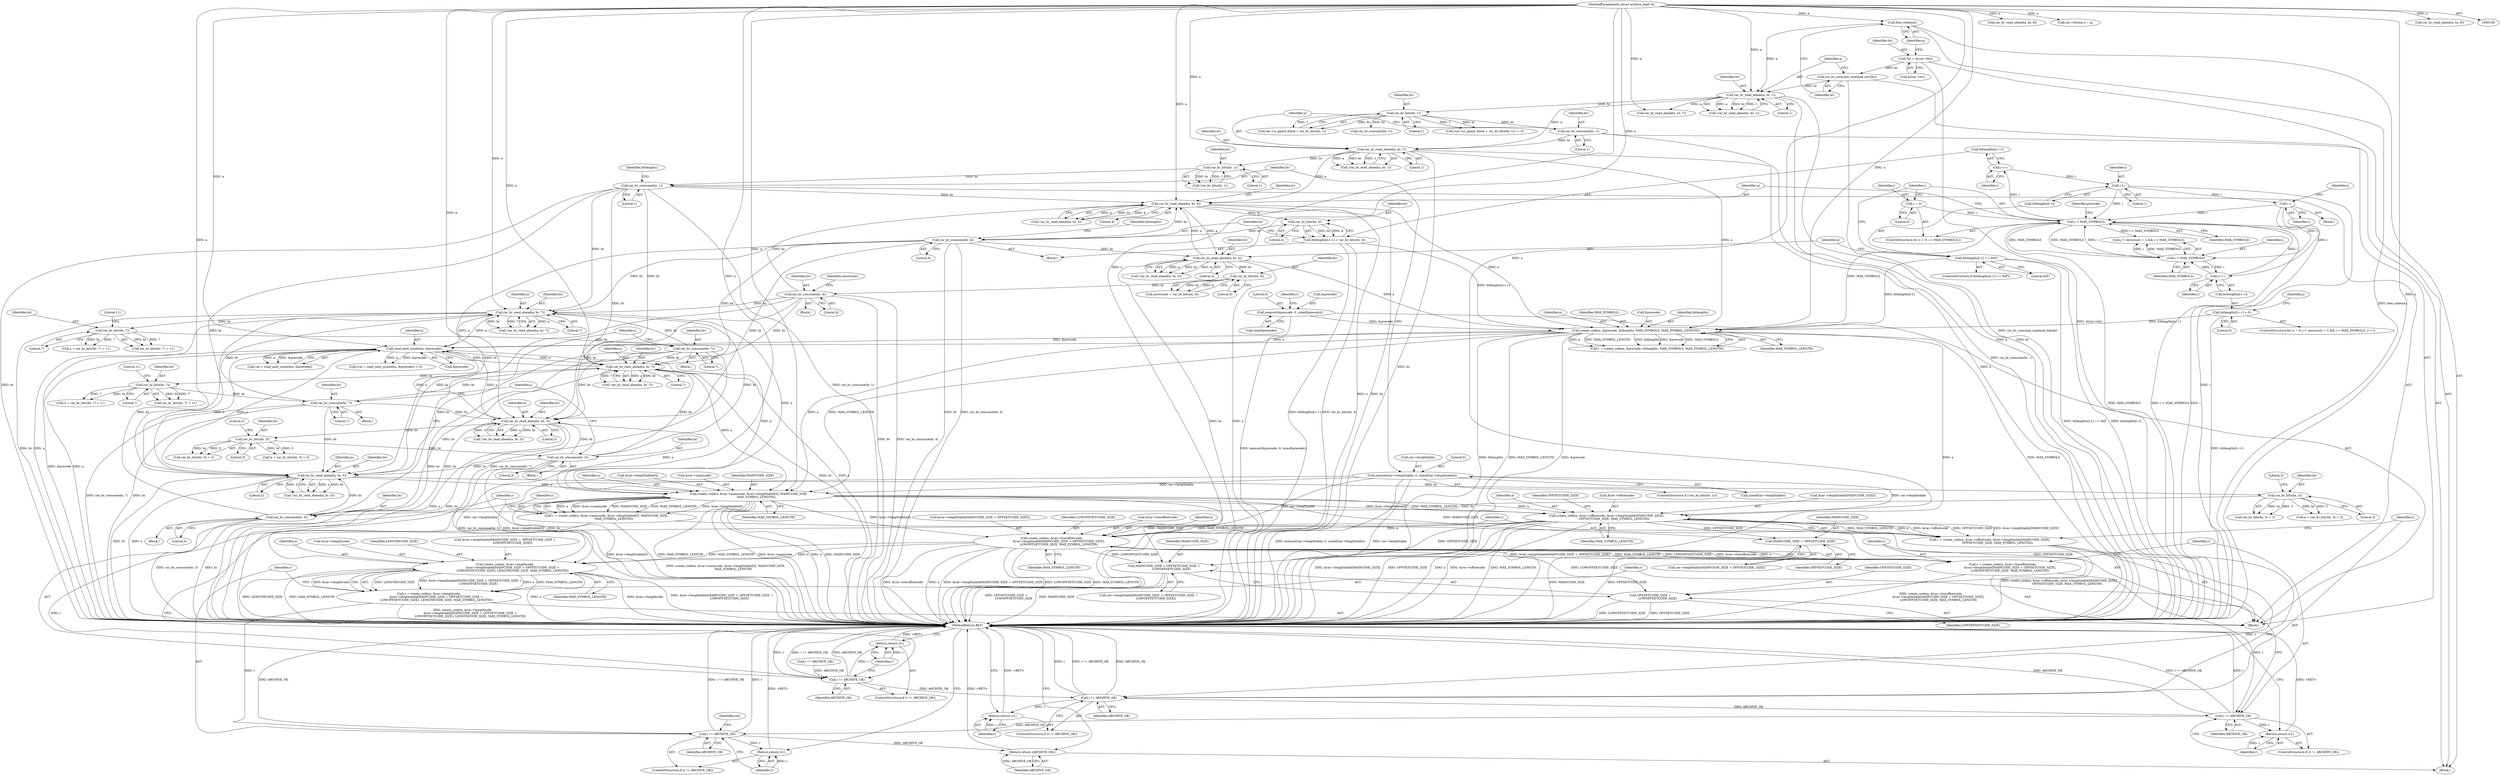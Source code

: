 digraph "0_libarchive_05caadc7eedbef471ac9610809ba683f0c698700@array" {
"1000816" [label="(Call,create_code(a, &rar->maincode, &rar->lengthtable[0], MAINCODE_SIZE,\n                MAX_SYMBOL_LENGTH))"];
"1000570" [label="(Call,read_next_symbol(a, &precode))"];
"1000761" [label="(Call,rar_br_read_ahead(a, br, 7))"];
"1000107" [label="(MethodParameterIn,struct archive_read *a)"];
"1000692" [label="(Call,rar_br_consume(br, 7))"];
"1000688" [label="(Call,rar_br_bits(br, 7))"];
"1000671" [label="(Call,rar_br_read_ahead(a, br, 7))"];
"1000782" [label="(Call,rar_br_consume(br, 7))"];
"1000778" [label="(Call,rar_br_bits(br, 7))"];
"1000499" [label="(Call,rar_br_consume(br, 4))"];
"1000496" [label="(Call,rar_br_bits(br, 4))"];
"1000489" [label="(Call,rar_br_read_ahead(a, br, 4))"];
"1000462" [label="(Call,rar_br_read_ahead(a, br, 4))"];
"1000424" [label="(Call,rar_br_read_ahead(a, br, 1))"];
"1000142" [label="(Call,rar_br_read_ahead(a, br, 1))"];
"1000136" [label="(Call,free_codes(a))"];
"1000138" [label="(Call,rar_br_consume_unalined_bits(br))"];
"1000130" [label="(Call,*br = &(rar->br))"];
"1000419" [label="(Call,rar_br_consume(br, 1))"];
"1000153" [label="(Call,rar_br_bits(br, 1))"];
"1000475" [label="(Call,rar_br_consume(br, 4))"];
"1000472" [label="(Call,rar_br_bits(br, 4))"];
"1000443" [label="(Call,rar_br_consume(br, 1))"];
"1000431" [label="(Call,rar_br_bits(br, 1))"];
"1000664" [label="(Call,rar_br_consume(br, 3))"];
"1000660" [label="(Call,rar_br_bits(br, 3))"];
"1000643" [label="(Call,rar_br_read_ahead(a, br, 3))"];
"1000754" [label="(Call,rar_br_consume(br, 3))"];
"1000750" [label="(Call,rar_br_bits(br, 3))"];
"1000733" [label="(Call,rar_br_read_ahead(a, br, 3))"];
"1000536" [label="(Call,create_code(a, &precode, bitlengths, MAX_SYMBOLS, MAX_SYMBOL_LENGTH))"];
"1000528" [label="(Call,memset(&precode, 0, sizeof(precode)))"];
"1000467" [label="(Call,bitlengths[i++] = rar_br_bits(br, 4))"];
"1000479" [label="(Call,bitlengths[i-1] == 0xF)"];
"1000522" [label="(Call,bitlengths[i++] = 0)"];
"1000456" [label="(Call,i < MAX_SYMBOLS)"];
"1000505" [label="(Call,i--)"];
"1000482" [label="(Call,i-1)"];
"1000470" [label="(Call,i++)"];
"1000517" [label="(Call,i < MAX_SYMBOLS)"];
"1000525" [label="(Call,i++)"];
"1000453" [label="(Call,i = 0)"];
"1000434" [label="(Call,memset(rar->lengthtable, 0, sizeof(rar->lengthtable)))"];
"1000814" [label="(Call,r = create_code(a, &rar->maincode, &rar->lengthtable[0], MAINCODE_SIZE,\n                MAX_SYMBOL_LENGTH))"];
"1000831" [label="(Call,r != ARCHIVE_OK)"];
"1000834" [label="(Return,return (r);)"];
"1000853" [label="(Call,r != ARCHIVE_OK)"];
"1000856" [label="(Return,return (r);)"];
"1000877" [label="(Call,r != ARCHIVE_OK)"];
"1000880" [label="(Return,return (r);)"];
"1000903" [label="(Call,r != ARCHIVE_OK)"];
"1000906" [label="(Return,return (r);)"];
"1001006" [label="(Return,return (ARCHIVE_OK);)"];
"1000838" [label="(Call,create_code(a, &rar->offsetcode, &rar->lengthtable[MAINCODE_SIZE],\n                OFFSETCODE_SIZE, MAX_SYMBOL_LENGTH))"];
"1000836" [label="(Call,r = create_code(a, &rar->offsetcode, &rar->lengthtable[MAINCODE_SIZE],\n                OFFSETCODE_SIZE, MAX_SYMBOL_LENGTH))"];
"1000860" [label="(Call,create_code(a, &rar->lowoffsetcode,\n                &rar->lengthtable[MAINCODE_SIZE + OFFSETCODE_SIZE],\n                LOWOFFSETCODE_SIZE, MAX_SYMBOL_LENGTH))"];
"1000858" [label="(Call,r = create_code(a, &rar->lowoffsetcode,\n                &rar->lengthtable[MAINCODE_SIZE + OFFSETCODE_SIZE],\n                LOWOFFSETCODE_SIZE, MAX_SYMBOL_LENGTH))"];
"1000884" [label="(Call,create_code(a, &rar->lengthcode,\n                &rar->lengthtable[MAINCODE_SIZE + OFFSETCODE_SIZE +\n                LOWOFFSETCODE_SIZE], LENGTHCODE_SIZE, MAX_SYMBOL_LENGTH))"];
"1000882" [label="(Call,r = create_code(a, &rar->lengthcode,\n                &rar->lengthtable[MAINCODE_SIZE + OFFSETCODE_SIZE +\n                LOWOFFSETCODE_SIZE], LENGTHCODE_SIZE, MAX_SYMBOL_LENGTH))"];
"1000895" [label="(Call,MAINCODE_SIZE + OFFSETCODE_SIZE +\n                LOWOFFSETCODE_SIZE)"];
"1000897" [label="(Call,OFFSETCODE_SIZE +\n                LOWOFFSETCODE_SIZE)"];
"1000871" [label="(Call,MAINCODE_SIZE + OFFSETCODE_SIZE)"];
"1000501" [label="(Literal,4)"];
"1000689" [label="(Identifier,br)"];
"1000137" [label="(Identifier,a)"];
"1000448" [label="(Identifier,bitlengths)"];
"1000694" [label="(Literal,7)"];
"1000148" [label="(Call,(rar->is_ppmd_block = rar_br_bits(br, 1)) != 0)"];
"1000471" [label="(Identifier,i)"];
"1000896" [label="(Identifier,MAINCODE_SIZE)"];
"1000734" [label="(Identifier,a)"];
"1000818" [label="(Call,&rar->maincode)"];
"1000472" [label="(Call,rar_br_bits(br, 4))"];
"1000898" [label="(Identifier,OFFSETCODE_SIZE)"];
"1000484" [label="(Literal,1)"];
"1000467" [label="(Call,bitlengths[i++] = rar_br_bits(br, 4))"];
"1000876" [label="(ControlStructure,if (r != ARCHIVE_OK))"];
"1000494" [label="(Call,zerocount = rar_br_bits(br, 4))"];
"1000488" [label="(Call,!rar_br_read_ahead(a, br, 4))"];
"1000420" [label="(Identifier,br)"];
"1000853" [label="(Call,r != ARCHIVE_OK)"];
"1000672" [label="(Identifier,a)"];
"1000897" [label="(Call,OFFSETCODE_SIZE +\n                LOWOFFSETCODE_SIZE)"];
"1000537" [label="(Identifier,a)"];
"1000762" [label="(Identifier,a)"];
"1000499" [label="(Call,rar_br_consume(br, 4))"];
"1000659" [label="(Call,rar_br_bits(br, 3) + 3)"];
"1000498" [label="(Literal,4)"];
"1000423" [label="(Call,!rar_br_read_ahead(a, br, 1))"];
"1000670" [label="(Call,!rar_br_read_ahead(a, br, 7))"];
"1000567" [label="(Call,(val = read_next_symbol(a, &precode)) < 0)"];
"1000519" [label="(Identifier,MAX_SYMBOLS)"];
"1000862" [label="(Call,&rar->lowoffsetcode)"];
"1000209" [label="(Call,rar_br_read_ahead(a, br, 8))"];
"1000787" [label="(Identifier,j)"];
"1000662" [label="(Literal,3)"];
"1000751" [label="(Identifier,br)"];
"1000828" [label="(Identifier,MAINCODE_SIZE)"];
"1000486" [label="(Block,)"];
"1000906" [label="(Return,return (r);)"];
"1000697" [label="(Identifier,j)"];
"1000541" [label="(Identifier,MAX_SYMBOLS)"];
"1000525" [label="(Call,i++)"];
"1000534" [label="(Call,r = create_code(a, &precode, bitlengths, MAX_SYMBOLS, MAX_SYMBOL_LENGTH))"];
"1000872" [label="(Identifier,MAINCODE_SIZE)"];
"1000489" [label="(Call,rar_br_read_ahead(a, br, 4))"];
"1000462" [label="(Call,rar_br_read_ahead(a, br, 4))"];
"1000481" [label="(Identifier,bitlengths)"];
"1000108" [label="(Block,)"];
"1000459" [label="(Block,)"];
"1000474" [label="(Literal,4)"];
"1000139" [label="(Identifier,br)"];
"1000904" [label="(Identifier,r)"];
"1000643" [label="(Call,rar_br_read_ahead(a, br, 3))"];
"1000783" [label="(Identifier,br)"];
"1000490" [label="(Identifier,a)"];
"1000532" [label="(Call,sizeof(precode))"];
"1000492" [label="(Literal,4)"];
"1000138" [label="(Call,rar_br_consume_unalined_bits(br))"];
"1000733" [label="(Call,rar_br_read_ahead(a, br, 3))"];
"1000445" [label="(Literal,1)"];
"1000838" [label="(Call,create_code(a, &rar->offsetcode, &rar->lengthtable[MAINCODE_SIZE],\n                OFFSETCODE_SIZE, MAX_SYMBOL_LENGTH))"];
"1000456" [label="(Call,i < MAX_SYMBOLS)"];
"1000452" [label="(ControlStructure,for (i = 0; i < MAX_SYMBOLS;))"];
"1000891" [label="(Call,rar->lengthtable[MAINCODE_SIZE + OFFSETCODE_SIZE +\n                LOWOFFSETCODE_SIZE])"];
"1000780" [label="(Literal,7)"];
"1000570" [label="(Call,read_next_symbol(a, &precode))"];
"1000660" [label="(Call,rar_br_bits(br, 3))"];
"1000527" [label="(Literal,0)"];
"1000866" [label="(Call,&rar->lengthtable[MAINCODE_SIZE + OFFSETCODE_SIZE])"];
"1000454" [label="(Identifier,i)"];
"1000465" [label="(Literal,4)"];
"1000673" [label="(Identifier,br)"];
"1000817" [label="(Identifier,a)"];
"1000874" [label="(Identifier,LOWOFFSETCODE_SIZE)"];
"1000542" [label="(Identifier,MAX_SYMBOL_LENGTH)"];
"1000496" [label="(Call,rar_br_bits(br, 4))"];
"1000536" [label="(Call,create_code(a, &precode, bitlengths, MAX_SYMBOLS, MAX_SYMBOL_LENGTH))"];
"1000517" [label="(Call,i < MAX_SYMBOLS)"];
"1000761" [label="(Call,rar_br_read_ahead(a, br, 7))"];
"1000661" [label="(Identifier,br)"];
"1000531" [label="(Literal,0)"];
"1000461" [label="(Call,!rar_br_read_ahead(a, br, 4))"];
"1000523" [label="(Call,bitlengths[i++])"];
"1000886" [label="(Call,&rar->lengthcode)"];
"1000668" [label="(Block,)"];
"1000902" [label="(ControlStructure,if (r != ARCHIVE_OK))"];
"1000750" [label="(Call,rar_br_bits(br, 3))"];
"1000764" [label="(Literal,7)"];
"1000899" [label="(Identifier,LOWOFFSETCODE_SIZE)"];
"1000852" [label="(ControlStructure,if (r != ARCHIVE_OK))"];
"1000883" [label="(Identifier,r)"];
"1000418" [label="(Block,)"];
"1000884" [label="(Call,create_code(a, &rar->lengthcode,\n                &rar->lengthtable[MAINCODE_SIZE + OFFSETCODE_SIZE +\n                LOWOFFSETCODE_SIZE], LENGTHCODE_SIZE, MAX_SYMBOL_LENGTH))"];
"1000816" [label="(Call,create_code(a, &rar->maincode, &rar->lengthtable[0], MAINCODE_SIZE,\n                MAX_SYMBOL_LENGTH))"];
"1000814" [label="(Call,r = create_code(a, &rar->maincode, &rar->lengthtable[0], MAINCODE_SIZE,\n                MAX_SYMBOL_LENGTH))"];
"1000572" [label="(Call,&precode)"];
"1000830" [label="(ControlStructure,if (r != ARCHIVE_OK))"];
"1000867" [label="(Call,rar->lengthtable[MAINCODE_SIZE + OFFSETCODE_SIZE])"];
"1000477" [label="(Literal,4)"];
"1000282" [label="(Call,rar->bytein.a = a)"];
"1000687" [label="(Call,rar_br_bits(br, 7) + 11)"];
"1000831" [label="(Call,r != ARCHIVE_OK)"];
"1000784" [label="(Literal,7)"];
"1000690" [label="(Literal,7)"];
"1000860" [label="(Call,create_code(a, &rar->lowoffsetcode,\n                &rar->lengthtable[MAINCODE_SIZE + OFFSETCODE_SIZE],\n                LOWOFFSETCODE_SIZE, MAX_SYMBOL_LENGTH))"];
"1000693" [label="(Identifier,br)"];
"1000476" [label="(Identifier,br)"];
"1000506" [label="(Identifier,i)"];
"1000674" [label="(Literal,7)"];
"1000473" [label="(Identifier,br)"];
"1000646" [label="(Literal,3)"];
"1000822" [label="(Call,&rar->lengthtable[0])"];
"1000544" [label="(Call,r != ARCHIVE_OK)"];
"1000878" [label="(Identifier,r)"];
"1000421" [label="(Literal,1)"];
"1000905" [label="(Identifier,ARCHIVE_OK)"];
"1000861" [label="(Identifier,a)"];
"1000781" [label="(Literal,11)"];
"1000779" [label="(Identifier,br)"];
"1000444" [label="(Identifier,br)"];
"1000158" [label="(Call,rar_br_consume(br, 1))"];
"1000900" [label="(Identifier,LENGTHCODE_SIZE)"];
"1000141" [label="(Call,!rar_br_read_ahead(a, br, 1))"];
"1000879" [label="(Identifier,ARCHIVE_OK)"];
"1000890" [label="(Call,&rar->lengthtable[MAINCODE_SIZE + OFFSETCODE_SIZE +\n                LOWOFFSETCODE_SIZE])"];
"1000153" [label="(Call,rar_br_bits(br, 1))"];
"1000482" [label="(Call,i-1)"];
"1000155" [label="(Literal,1)"];
"1000149" [label="(Call,rar->is_ppmd_block = rar_br_bits(br, 1))"];
"1000854" [label="(Identifier,r)"];
"1000438" [label="(Literal,0)"];
"1000154" [label="(Identifier,br)"];
"1000130" [label="(Call,*br = &(rar->br))"];
"1000736" [label="(Literal,3)"];
"1000685" [label="(Call,n = rar_br_bits(br, 7) + 11)"];
"1000747" [label="(Call,n = rar_br_bits(br, 3) + 3)"];
"1000752" [label="(Literal,3)"];
"1000815" [label="(Identifier,r)"];
"1000521" [label="(Identifier,j)"];
"1000833" [label="(Identifier,ARCHIVE_OK)"];
"1000895" [label="(Call,MAINCODE_SIZE + OFFSETCODE_SIZE +\n                LOWOFFSETCODE_SIZE)"];
"1000530" [label="(Identifier,precode)"];
"1000143" [label="(Identifier,a)"];
"1001023" [label="(MethodReturn,RET)"];
"1000509" [label="(Identifier,j)"];
"1000839" [label="(Identifier,a)"];
"1000671" [label="(Call,rar_br_read_ahead(a, br, 7))"];
"1000732" [label="(Call,!rar_br_read_ahead(a, br, 3))"];
"1000470" [label="(Call,i++)"];
"1000657" [label="(Call,n = rar_br_bits(br, 3) + 3)"];
"1000730" [label="(Block,)"];
"1000507" [label="(ControlStructure,for (j = 0; j < zerocount + 2 && i < MAX_SYMBOLS; j++))"];
"1000526" [label="(Identifier,i)"];
"1000755" [label="(Identifier,br)"];
"1000431" [label="(Call,rar_br_bits(br, 1))"];
"1000642" [label="(Call,!rar_br_read_ahead(a, br, 3))"];
"1000855" [label="(Identifier,ARCHIVE_OK)"];
"1000885" [label="(Identifier,a)"];
"1000880" [label="(Return,return (r);)"];
"1000851" [label="(Identifier,MAX_SYMBOL_LENGTH)"];
"1000538" [label="(Call,&precode)"];
"1000142" [label="(Call,rar_br_read_ahead(a, br, 1))"];
"1000837" [label="(Identifier,r)"];
"1000834" [label="(Return,return (r);)"];
"1000528" [label="(Call,memset(&precode, 0, sizeof(precode)))"];
"1000836" [label="(Call,r = create_code(a, &rar->offsetcode, &rar->lengthtable[MAINCODE_SIZE],\n                OFFSETCODE_SIZE, MAX_SYMBOL_LENGTH))"];
"1000497" [label="(Identifier,br)"];
"1000571" [label="(Identifier,a)"];
"1000432" [label="(Identifier,br)"];
"1000871" [label="(Call,MAINCODE_SIZE + OFFSETCODE_SIZE)"];
"1000163" [label="(Call,rar_br_read_ahead(a, br, 7))"];
"1000882" [label="(Call,r = create_code(a, &rar->lengthcode,\n                &rar->lengthtable[MAINCODE_SIZE + OFFSETCODE_SIZE +\n                LOWOFFSETCODE_SIZE], LENGTHCODE_SIZE, MAX_SYMBOL_LENGTH))"];
"1000424" [label="(Call,rar_br_read_ahead(a, br, 1))"];
"1000426" [label="(Identifier,br)"];
"1000458" [label="(Identifier,MAX_SYMBOLS)"];
"1000463" [label="(Identifier,a)"];
"1000858" [label="(Call,r = create_code(a, &rar->lowoffsetcode,\n                &rar->lengthtable[MAINCODE_SIZE + OFFSETCODE_SIZE],\n                LOWOFFSETCODE_SIZE, MAX_SYMBOL_LENGTH))"];
"1000912" [label="(Identifier,rar)"];
"1000640" [label="(Block,)"];
"1000427" [label="(Literal,1)"];
"1000644" [label="(Identifier,a)"];
"1000485" [label="(Literal,0xF)"];
"1000753" [label="(Literal,3)"];
"1000434" [label="(Call,memset(rar->lengthtable, 0, sizeof(rar->lengthtable)))"];
"1000183" [label="(Call,rar_br_read_ahead(a, br, 8))"];
"1000504" [label="(Block,)"];
"1000873" [label="(Identifier,OFFSETCODE_SIZE)"];
"1000777" [label="(Call,rar_br_bits(br, 7) + 11)"];
"1000829" [label="(Identifier,MAX_SYMBOL_LENGTH)"];
"1000881" [label="(Identifier,r)"];
"1000453" [label="(Call,i = 0)"];
"1000832" [label="(Identifier,r)"];
"1000500" [label="(Identifier,br)"];
"1000511" [label="(Call,j < zerocount + 2 && i < MAX_SYMBOLS)"];
"1001007" [label="(Identifier,ARCHIVE_OK)"];
"1000763" [label="(Identifier,br)"];
"1000540" [label="(Identifier,bitlengths)"];
"1000857" [label="(Identifier,r)"];
"1000503" [label="(Identifier,zerocount)"];
"1000491" [label="(Identifier,br)"];
"1000479" [label="(Call,bitlengths[i-1] == 0xF)"];
"1000136" [label="(Call,free_codes(a))"];
"1000665" [label="(Identifier,br)"];
"1000518" [label="(Identifier,i)"];
"1000429" [label="(ControlStructure,if (!rar_br_bits(br, 1)))"];
"1000692" [label="(Call,rar_br_consume(br, 7))"];
"1000455" [label="(Literal,0)"];
"1000850" [label="(Identifier,OFFSETCODE_SIZE)"];
"1000443" [label="(Call,rar_br_consume(br, 1))"];
"1000907" [label="(Identifier,r)"];
"1000840" [label="(Call,&rar->offsetcode)"];
"1000433" [label="(Literal,1)"];
"1000425" [label="(Identifier,a)"];
"1000107" [label="(MethodParameterIn,struct archive_read *a)"];
"1000439" [label="(Call,sizeof(rar->lengthtable))"];
"1000145" [label="(Literal,1)"];
"1000778" [label="(Call,rar_br_bits(br, 7))"];
"1000875" [label="(Identifier,MAX_SYMBOL_LENGTH)"];
"1000758" [label="(Block,)"];
"1000645" [label="(Identifier,br)"];
"1000478" [label="(ControlStructure,if (bitlengths[i-1] == 0xF))"];
"1000688" [label="(Call,rar_br_bits(br, 7))"];
"1000522" [label="(Call,bitlengths[i++] = 0)"];
"1000901" [label="(Identifier,MAX_SYMBOL_LENGTH)"];
"1000475" [label="(Call,rar_br_consume(br, 4))"];
"1000756" [label="(Literal,3)"];
"1000132" [label="(Call,&(rar->br))"];
"1000144" [label="(Identifier,br)"];
"1000568" [label="(Call,val = read_next_symbol(a, &precode))"];
"1000464" [label="(Identifier,br)"];
"1000535" [label="(Identifier,r)"];
"1000131" [label="(Identifier,br)"];
"1000483" [label="(Identifier,i)"];
"1000430" [label="(Call,!rar_br_bits(br, 1))"];
"1000505" [label="(Call,i--)"];
"1000749" [label="(Call,rar_br_bits(br, 3) + 3)"];
"1000856" [label="(Return,return (r);)"];
"1000903" [label="(Call,r != ARCHIVE_OK)"];
"1000735" [label="(Identifier,br)"];
"1000419" [label="(Call,rar_br_consume(br, 1))"];
"1000754" [label="(Call,rar_br_consume(br, 3))"];
"1000468" [label="(Call,bitlengths[i++])"];
"1000782" [label="(Call,rar_br_consume(br, 7))"];
"1000480" [label="(Call,bitlengths[i-1])"];
"1000691" [label="(Literal,11)"];
"1000435" [label="(Call,rar->lengthtable)"];
"1000844" [label="(Call,&rar->lengthtable[MAINCODE_SIZE])"];
"1001006" [label="(Return,return (ARCHIVE_OK);)"];
"1000529" [label="(Call,&precode)"];
"1000775" [label="(Call,n = rar_br_bits(br, 7) + 11)"];
"1000835" [label="(Identifier,r)"];
"1000859" [label="(Identifier,r)"];
"1000666" [label="(Literal,3)"];
"1000663" [label="(Literal,3)"];
"1000877" [label="(Call,r != ARCHIVE_OK)"];
"1000457" [label="(Identifier,i)"];
"1000664" [label="(Call,rar_br_consume(br, 3))"];
"1000760" [label="(Call,!rar_br_read_ahead(a, br, 7))"];
"1000816" -> "1000814"  [label="AST: "];
"1000816" -> "1000829"  [label="CFG: "];
"1000817" -> "1000816"  [label="AST: "];
"1000818" -> "1000816"  [label="AST: "];
"1000822" -> "1000816"  [label="AST: "];
"1000828" -> "1000816"  [label="AST: "];
"1000829" -> "1000816"  [label="AST: "];
"1000814" -> "1000816"  [label="CFG: "];
"1000816" -> "1001023"  [label="DDG: MAX_SYMBOL_LENGTH"];
"1000816" -> "1001023"  [label="DDG: &rar->maincode"];
"1000816" -> "1001023"  [label="DDG: a"];
"1000816" -> "1001023"  [label="DDG: MAINCODE_SIZE"];
"1000816" -> "1001023"  [label="DDG: &rar->lengthtable[0]"];
"1000816" -> "1000814"  [label="DDG: a"];
"1000816" -> "1000814"  [label="DDG: &rar->maincode"];
"1000816" -> "1000814"  [label="DDG: MAINCODE_SIZE"];
"1000816" -> "1000814"  [label="DDG: &rar->lengthtable[0]"];
"1000816" -> "1000814"  [label="DDG: MAX_SYMBOL_LENGTH"];
"1000570" -> "1000816"  [label="DDG: a"];
"1000761" -> "1000816"  [label="DDG: a"];
"1000643" -> "1000816"  [label="DDG: a"];
"1000671" -> "1000816"  [label="DDG: a"];
"1000536" -> "1000816"  [label="DDG: a"];
"1000536" -> "1000816"  [label="DDG: MAX_SYMBOL_LENGTH"];
"1000733" -> "1000816"  [label="DDG: a"];
"1000107" -> "1000816"  [label="DDG: a"];
"1000434" -> "1000816"  [label="DDG: rar->lengthtable"];
"1000816" -> "1000838"  [label="DDG: a"];
"1000816" -> "1000838"  [label="DDG: &rar->lengthtable[0]"];
"1000816" -> "1000838"  [label="DDG: MAX_SYMBOL_LENGTH"];
"1000816" -> "1000860"  [label="DDG: &rar->lengthtable[0]"];
"1000816" -> "1000871"  [label="DDG: MAINCODE_SIZE"];
"1000816" -> "1000884"  [label="DDG: &rar->lengthtable[0]"];
"1000816" -> "1000895"  [label="DDG: MAINCODE_SIZE"];
"1000570" -> "1000568"  [label="AST: "];
"1000570" -> "1000572"  [label="CFG: "];
"1000571" -> "1000570"  [label="AST: "];
"1000572" -> "1000570"  [label="AST: "];
"1000568" -> "1000570"  [label="CFG: "];
"1000570" -> "1001023"  [label="DDG: a"];
"1000570" -> "1001023"  [label="DDG: &precode"];
"1000570" -> "1000567"  [label="DDG: a"];
"1000570" -> "1000567"  [label="DDG: &precode"];
"1000570" -> "1000568"  [label="DDG: a"];
"1000570" -> "1000568"  [label="DDG: &precode"];
"1000761" -> "1000570"  [label="DDG: a"];
"1000643" -> "1000570"  [label="DDG: a"];
"1000671" -> "1000570"  [label="DDG: a"];
"1000536" -> "1000570"  [label="DDG: a"];
"1000536" -> "1000570"  [label="DDG: &precode"];
"1000733" -> "1000570"  [label="DDG: a"];
"1000107" -> "1000570"  [label="DDG: a"];
"1000570" -> "1000643"  [label="DDG: a"];
"1000570" -> "1000671"  [label="DDG: a"];
"1000570" -> "1000733"  [label="DDG: a"];
"1000570" -> "1000761"  [label="DDG: a"];
"1000761" -> "1000760"  [label="AST: "];
"1000761" -> "1000764"  [label="CFG: "];
"1000762" -> "1000761"  [label="AST: "];
"1000763" -> "1000761"  [label="AST: "];
"1000764" -> "1000761"  [label="AST: "];
"1000760" -> "1000761"  [label="CFG: "];
"1000761" -> "1001023"  [label="DDG: a"];
"1000761" -> "1001023"  [label="DDG: br"];
"1000761" -> "1000760"  [label="DDG: a"];
"1000761" -> "1000760"  [label="DDG: br"];
"1000761" -> "1000760"  [label="DDG: 7"];
"1000107" -> "1000761"  [label="DDG: a"];
"1000692" -> "1000761"  [label="DDG: br"];
"1000782" -> "1000761"  [label="DDG: br"];
"1000499" -> "1000761"  [label="DDG: br"];
"1000664" -> "1000761"  [label="DDG: br"];
"1000443" -> "1000761"  [label="DDG: br"];
"1000475" -> "1000761"  [label="DDG: br"];
"1000754" -> "1000761"  [label="DDG: br"];
"1000761" -> "1000778"  [label="DDG: br"];
"1000107" -> "1000106"  [label="AST: "];
"1000107" -> "1001023"  [label="DDG: a"];
"1000107" -> "1000136"  [label="DDG: a"];
"1000107" -> "1000142"  [label="DDG: a"];
"1000107" -> "1000163"  [label="DDG: a"];
"1000107" -> "1000183"  [label="DDG: a"];
"1000107" -> "1000209"  [label="DDG: a"];
"1000107" -> "1000282"  [label="DDG: a"];
"1000107" -> "1000424"  [label="DDG: a"];
"1000107" -> "1000462"  [label="DDG: a"];
"1000107" -> "1000489"  [label="DDG: a"];
"1000107" -> "1000536"  [label="DDG: a"];
"1000107" -> "1000643"  [label="DDG: a"];
"1000107" -> "1000671"  [label="DDG: a"];
"1000107" -> "1000733"  [label="DDG: a"];
"1000107" -> "1000838"  [label="DDG: a"];
"1000107" -> "1000860"  [label="DDG: a"];
"1000107" -> "1000884"  [label="DDG: a"];
"1000692" -> "1000668"  [label="AST: "];
"1000692" -> "1000694"  [label="CFG: "];
"1000693" -> "1000692"  [label="AST: "];
"1000694" -> "1000692"  [label="AST: "];
"1000697" -> "1000692"  [label="CFG: "];
"1000692" -> "1001023"  [label="DDG: br"];
"1000692" -> "1001023"  [label="DDG: rar_br_consume(br, 7)"];
"1000692" -> "1000643"  [label="DDG: br"];
"1000692" -> "1000671"  [label="DDG: br"];
"1000688" -> "1000692"  [label="DDG: br"];
"1000692" -> "1000733"  [label="DDG: br"];
"1000688" -> "1000687"  [label="AST: "];
"1000688" -> "1000690"  [label="CFG: "];
"1000689" -> "1000688"  [label="AST: "];
"1000690" -> "1000688"  [label="AST: "];
"1000691" -> "1000688"  [label="CFG: "];
"1000688" -> "1000685"  [label="DDG: br"];
"1000688" -> "1000685"  [label="DDG: 7"];
"1000688" -> "1000687"  [label="DDG: br"];
"1000688" -> "1000687"  [label="DDG: 7"];
"1000671" -> "1000688"  [label="DDG: br"];
"1000671" -> "1000670"  [label="AST: "];
"1000671" -> "1000674"  [label="CFG: "];
"1000672" -> "1000671"  [label="AST: "];
"1000673" -> "1000671"  [label="AST: "];
"1000674" -> "1000671"  [label="AST: "];
"1000670" -> "1000671"  [label="CFG: "];
"1000671" -> "1001023"  [label="DDG: a"];
"1000671" -> "1001023"  [label="DDG: br"];
"1000671" -> "1000670"  [label="DDG: a"];
"1000671" -> "1000670"  [label="DDG: br"];
"1000671" -> "1000670"  [label="DDG: 7"];
"1000782" -> "1000671"  [label="DDG: br"];
"1000499" -> "1000671"  [label="DDG: br"];
"1000664" -> "1000671"  [label="DDG: br"];
"1000443" -> "1000671"  [label="DDG: br"];
"1000475" -> "1000671"  [label="DDG: br"];
"1000754" -> "1000671"  [label="DDG: br"];
"1000782" -> "1000758"  [label="AST: "];
"1000782" -> "1000784"  [label="CFG: "];
"1000783" -> "1000782"  [label="AST: "];
"1000784" -> "1000782"  [label="AST: "];
"1000787" -> "1000782"  [label="CFG: "];
"1000782" -> "1001023"  [label="DDG: br"];
"1000782" -> "1001023"  [label="DDG: rar_br_consume(br, 7)"];
"1000782" -> "1000643"  [label="DDG: br"];
"1000782" -> "1000733"  [label="DDG: br"];
"1000778" -> "1000782"  [label="DDG: br"];
"1000778" -> "1000777"  [label="AST: "];
"1000778" -> "1000780"  [label="CFG: "];
"1000779" -> "1000778"  [label="AST: "];
"1000780" -> "1000778"  [label="AST: "];
"1000781" -> "1000778"  [label="CFG: "];
"1000778" -> "1000775"  [label="DDG: br"];
"1000778" -> "1000775"  [label="DDG: 7"];
"1000778" -> "1000777"  [label="DDG: br"];
"1000778" -> "1000777"  [label="DDG: 7"];
"1000499" -> "1000486"  [label="AST: "];
"1000499" -> "1000501"  [label="CFG: "];
"1000500" -> "1000499"  [label="AST: "];
"1000501" -> "1000499"  [label="AST: "];
"1000503" -> "1000499"  [label="CFG: "];
"1000499" -> "1001023"  [label="DDG: rar_br_consume(br, 4)"];
"1000499" -> "1001023"  [label="DDG: br"];
"1000499" -> "1000462"  [label="DDG: br"];
"1000496" -> "1000499"  [label="DDG: br"];
"1000499" -> "1000643"  [label="DDG: br"];
"1000499" -> "1000733"  [label="DDG: br"];
"1000496" -> "1000494"  [label="AST: "];
"1000496" -> "1000498"  [label="CFG: "];
"1000497" -> "1000496"  [label="AST: "];
"1000498" -> "1000496"  [label="AST: "];
"1000494" -> "1000496"  [label="CFG: "];
"1000496" -> "1000494"  [label="DDG: br"];
"1000496" -> "1000494"  [label="DDG: 4"];
"1000489" -> "1000496"  [label="DDG: br"];
"1000489" -> "1000488"  [label="AST: "];
"1000489" -> "1000492"  [label="CFG: "];
"1000490" -> "1000489"  [label="AST: "];
"1000491" -> "1000489"  [label="AST: "];
"1000492" -> "1000489"  [label="AST: "];
"1000488" -> "1000489"  [label="CFG: "];
"1000489" -> "1001023"  [label="DDG: br"];
"1000489" -> "1001023"  [label="DDG: a"];
"1000489" -> "1000462"  [label="DDG: a"];
"1000489" -> "1000488"  [label="DDG: a"];
"1000489" -> "1000488"  [label="DDG: br"];
"1000489" -> "1000488"  [label="DDG: 4"];
"1000462" -> "1000489"  [label="DDG: a"];
"1000475" -> "1000489"  [label="DDG: br"];
"1000489" -> "1000536"  [label="DDG: a"];
"1000462" -> "1000461"  [label="AST: "];
"1000462" -> "1000465"  [label="CFG: "];
"1000463" -> "1000462"  [label="AST: "];
"1000464" -> "1000462"  [label="AST: "];
"1000465" -> "1000462"  [label="AST: "];
"1000461" -> "1000462"  [label="CFG: "];
"1000462" -> "1001023"  [label="DDG: a"];
"1000462" -> "1001023"  [label="DDG: br"];
"1000462" -> "1000461"  [label="DDG: a"];
"1000462" -> "1000461"  [label="DDG: br"];
"1000462" -> "1000461"  [label="DDG: 4"];
"1000424" -> "1000462"  [label="DDG: a"];
"1000475" -> "1000462"  [label="DDG: br"];
"1000443" -> "1000462"  [label="DDG: br"];
"1000462" -> "1000472"  [label="DDG: br"];
"1000462" -> "1000536"  [label="DDG: a"];
"1000424" -> "1000423"  [label="AST: "];
"1000424" -> "1000427"  [label="CFG: "];
"1000425" -> "1000424"  [label="AST: "];
"1000426" -> "1000424"  [label="AST: "];
"1000427" -> "1000424"  [label="AST: "];
"1000423" -> "1000424"  [label="CFG: "];
"1000424" -> "1001023"  [label="DDG: br"];
"1000424" -> "1001023"  [label="DDG: a"];
"1000424" -> "1000423"  [label="DDG: a"];
"1000424" -> "1000423"  [label="DDG: br"];
"1000424" -> "1000423"  [label="DDG: 1"];
"1000142" -> "1000424"  [label="DDG: a"];
"1000419" -> "1000424"  [label="DDG: br"];
"1000424" -> "1000431"  [label="DDG: br"];
"1000424" -> "1000536"  [label="DDG: a"];
"1000142" -> "1000141"  [label="AST: "];
"1000142" -> "1000145"  [label="CFG: "];
"1000143" -> "1000142"  [label="AST: "];
"1000144" -> "1000142"  [label="AST: "];
"1000145" -> "1000142"  [label="AST: "];
"1000141" -> "1000142"  [label="CFG: "];
"1000142" -> "1001023"  [label="DDG: br"];
"1000142" -> "1001023"  [label="DDG: a"];
"1000142" -> "1000141"  [label="DDG: a"];
"1000142" -> "1000141"  [label="DDG: br"];
"1000142" -> "1000141"  [label="DDG: 1"];
"1000136" -> "1000142"  [label="DDG: a"];
"1000138" -> "1000142"  [label="DDG: br"];
"1000142" -> "1000153"  [label="DDG: br"];
"1000142" -> "1000163"  [label="DDG: a"];
"1000136" -> "1000108"  [label="AST: "];
"1000136" -> "1000137"  [label="CFG: "];
"1000137" -> "1000136"  [label="AST: "];
"1000139" -> "1000136"  [label="CFG: "];
"1000136" -> "1001023"  [label="DDG: free_codes(a)"];
"1000138" -> "1000108"  [label="AST: "];
"1000138" -> "1000139"  [label="CFG: "];
"1000139" -> "1000138"  [label="AST: "];
"1000143" -> "1000138"  [label="CFG: "];
"1000138" -> "1001023"  [label="DDG: rar_br_consume_unalined_bits(br)"];
"1000130" -> "1000138"  [label="DDG: br"];
"1000130" -> "1000108"  [label="AST: "];
"1000130" -> "1000132"  [label="CFG: "];
"1000131" -> "1000130"  [label="AST: "];
"1000132" -> "1000130"  [label="AST: "];
"1000137" -> "1000130"  [label="CFG: "];
"1000130" -> "1001023"  [label="DDG: &(rar->br)"];
"1000419" -> "1000418"  [label="AST: "];
"1000419" -> "1000421"  [label="CFG: "];
"1000420" -> "1000419"  [label="AST: "];
"1000421" -> "1000419"  [label="AST: "];
"1000425" -> "1000419"  [label="CFG: "];
"1000419" -> "1001023"  [label="DDG: rar_br_consume(br, 1)"];
"1000153" -> "1000419"  [label="DDG: br"];
"1000153" -> "1000149"  [label="AST: "];
"1000153" -> "1000155"  [label="CFG: "];
"1000154" -> "1000153"  [label="AST: "];
"1000155" -> "1000153"  [label="AST: "];
"1000149" -> "1000153"  [label="CFG: "];
"1000153" -> "1000148"  [label="DDG: br"];
"1000153" -> "1000148"  [label="DDG: 1"];
"1000153" -> "1000149"  [label="DDG: br"];
"1000153" -> "1000149"  [label="DDG: 1"];
"1000153" -> "1000158"  [label="DDG: br"];
"1000475" -> "1000459"  [label="AST: "];
"1000475" -> "1000477"  [label="CFG: "];
"1000476" -> "1000475"  [label="AST: "];
"1000477" -> "1000475"  [label="AST: "];
"1000481" -> "1000475"  [label="CFG: "];
"1000475" -> "1001023"  [label="DDG: br"];
"1000475" -> "1001023"  [label="DDG: rar_br_consume(br, 4)"];
"1000472" -> "1000475"  [label="DDG: br"];
"1000475" -> "1000643"  [label="DDG: br"];
"1000475" -> "1000733"  [label="DDG: br"];
"1000472" -> "1000467"  [label="AST: "];
"1000472" -> "1000474"  [label="CFG: "];
"1000473" -> "1000472"  [label="AST: "];
"1000474" -> "1000472"  [label="AST: "];
"1000467" -> "1000472"  [label="CFG: "];
"1000472" -> "1000467"  [label="DDG: br"];
"1000472" -> "1000467"  [label="DDG: 4"];
"1000443" -> "1000418"  [label="AST: "];
"1000443" -> "1000445"  [label="CFG: "];
"1000444" -> "1000443"  [label="AST: "];
"1000445" -> "1000443"  [label="AST: "];
"1000448" -> "1000443"  [label="CFG: "];
"1000443" -> "1001023"  [label="DDG: rar_br_consume(br, 1)"];
"1000443" -> "1001023"  [label="DDG: br"];
"1000431" -> "1000443"  [label="DDG: br"];
"1000443" -> "1000643"  [label="DDG: br"];
"1000443" -> "1000733"  [label="DDG: br"];
"1000431" -> "1000430"  [label="AST: "];
"1000431" -> "1000433"  [label="CFG: "];
"1000432" -> "1000431"  [label="AST: "];
"1000433" -> "1000431"  [label="AST: "];
"1000430" -> "1000431"  [label="CFG: "];
"1000431" -> "1000430"  [label="DDG: br"];
"1000431" -> "1000430"  [label="DDG: 1"];
"1000664" -> "1000640"  [label="AST: "];
"1000664" -> "1000666"  [label="CFG: "];
"1000665" -> "1000664"  [label="AST: "];
"1000666" -> "1000664"  [label="AST: "];
"1000697" -> "1000664"  [label="CFG: "];
"1000664" -> "1001023"  [label="DDG: rar_br_consume(br, 3)"];
"1000664" -> "1001023"  [label="DDG: br"];
"1000664" -> "1000643"  [label="DDG: br"];
"1000660" -> "1000664"  [label="DDG: br"];
"1000664" -> "1000733"  [label="DDG: br"];
"1000660" -> "1000659"  [label="AST: "];
"1000660" -> "1000662"  [label="CFG: "];
"1000661" -> "1000660"  [label="AST: "];
"1000662" -> "1000660"  [label="AST: "];
"1000663" -> "1000660"  [label="CFG: "];
"1000660" -> "1000657"  [label="DDG: br"];
"1000660" -> "1000657"  [label="DDG: 3"];
"1000660" -> "1000659"  [label="DDG: br"];
"1000660" -> "1000659"  [label="DDG: 3"];
"1000643" -> "1000660"  [label="DDG: br"];
"1000643" -> "1000642"  [label="AST: "];
"1000643" -> "1000646"  [label="CFG: "];
"1000644" -> "1000643"  [label="AST: "];
"1000645" -> "1000643"  [label="AST: "];
"1000646" -> "1000643"  [label="AST: "];
"1000642" -> "1000643"  [label="CFG: "];
"1000643" -> "1001023"  [label="DDG: a"];
"1000643" -> "1001023"  [label="DDG: br"];
"1000643" -> "1000642"  [label="DDG: a"];
"1000643" -> "1000642"  [label="DDG: br"];
"1000643" -> "1000642"  [label="DDG: 3"];
"1000754" -> "1000643"  [label="DDG: br"];
"1000754" -> "1000730"  [label="AST: "];
"1000754" -> "1000756"  [label="CFG: "];
"1000755" -> "1000754"  [label="AST: "];
"1000756" -> "1000754"  [label="AST: "];
"1000787" -> "1000754"  [label="CFG: "];
"1000754" -> "1001023"  [label="DDG: rar_br_consume(br, 3)"];
"1000754" -> "1001023"  [label="DDG: br"];
"1000754" -> "1000733"  [label="DDG: br"];
"1000750" -> "1000754"  [label="DDG: br"];
"1000750" -> "1000749"  [label="AST: "];
"1000750" -> "1000752"  [label="CFG: "];
"1000751" -> "1000750"  [label="AST: "];
"1000752" -> "1000750"  [label="AST: "];
"1000753" -> "1000750"  [label="CFG: "];
"1000750" -> "1000747"  [label="DDG: br"];
"1000750" -> "1000747"  [label="DDG: 3"];
"1000750" -> "1000749"  [label="DDG: br"];
"1000750" -> "1000749"  [label="DDG: 3"];
"1000733" -> "1000750"  [label="DDG: br"];
"1000733" -> "1000732"  [label="AST: "];
"1000733" -> "1000736"  [label="CFG: "];
"1000734" -> "1000733"  [label="AST: "];
"1000735" -> "1000733"  [label="AST: "];
"1000736" -> "1000733"  [label="AST: "];
"1000732" -> "1000733"  [label="CFG: "];
"1000733" -> "1001023"  [label="DDG: br"];
"1000733" -> "1001023"  [label="DDG: a"];
"1000733" -> "1000732"  [label="DDG: a"];
"1000733" -> "1000732"  [label="DDG: br"];
"1000733" -> "1000732"  [label="DDG: 3"];
"1000536" -> "1000534"  [label="AST: "];
"1000536" -> "1000542"  [label="CFG: "];
"1000537" -> "1000536"  [label="AST: "];
"1000538" -> "1000536"  [label="AST: "];
"1000540" -> "1000536"  [label="AST: "];
"1000541" -> "1000536"  [label="AST: "];
"1000542" -> "1000536"  [label="AST: "];
"1000534" -> "1000536"  [label="CFG: "];
"1000536" -> "1001023"  [label="DDG: bitlengths"];
"1000536" -> "1001023"  [label="DDG: MAX_SYMBOL_LENGTH"];
"1000536" -> "1001023"  [label="DDG: &precode"];
"1000536" -> "1001023"  [label="DDG: a"];
"1000536" -> "1001023"  [label="DDG: MAX_SYMBOLS"];
"1000536" -> "1000534"  [label="DDG: a"];
"1000536" -> "1000534"  [label="DDG: MAX_SYMBOL_LENGTH"];
"1000536" -> "1000534"  [label="DDG: bitlengths"];
"1000536" -> "1000534"  [label="DDG: &precode"];
"1000536" -> "1000534"  [label="DDG: MAX_SYMBOLS"];
"1000528" -> "1000536"  [label="DDG: &precode"];
"1000467" -> "1000536"  [label="DDG: bitlengths[i++]"];
"1000479" -> "1000536"  [label="DDG: bitlengths[i-1]"];
"1000522" -> "1000536"  [label="DDG: bitlengths[i++]"];
"1000456" -> "1000536"  [label="DDG: MAX_SYMBOLS"];
"1000528" -> "1000418"  [label="AST: "];
"1000528" -> "1000532"  [label="CFG: "];
"1000529" -> "1000528"  [label="AST: "];
"1000531" -> "1000528"  [label="AST: "];
"1000532" -> "1000528"  [label="AST: "];
"1000535" -> "1000528"  [label="CFG: "];
"1000528" -> "1001023"  [label="DDG: memset(&precode, 0, sizeof(precode))"];
"1000467" -> "1000459"  [label="AST: "];
"1000468" -> "1000467"  [label="AST: "];
"1000476" -> "1000467"  [label="CFG: "];
"1000467" -> "1001023"  [label="DDG: rar_br_bits(br, 4)"];
"1000467" -> "1001023"  [label="DDG: bitlengths[i++]"];
"1000479" -> "1000478"  [label="AST: "];
"1000479" -> "1000485"  [label="CFG: "];
"1000480" -> "1000479"  [label="AST: "];
"1000485" -> "1000479"  [label="AST: "];
"1000457" -> "1000479"  [label="CFG: "];
"1000490" -> "1000479"  [label="CFG: "];
"1000479" -> "1001023"  [label="DDG: bitlengths[i-1] == 0xF"];
"1000479" -> "1001023"  [label="DDG: bitlengths[i-1]"];
"1000522" -> "1000507"  [label="AST: "];
"1000522" -> "1000527"  [label="CFG: "];
"1000523" -> "1000522"  [label="AST: "];
"1000527" -> "1000522"  [label="AST: "];
"1000521" -> "1000522"  [label="CFG: "];
"1000522" -> "1001023"  [label="DDG: bitlengths[i++]"];
"1000456" -> "1000452"  [label="AST: "];
"1000456" -> "1000458"  [label="CFG: "];
"1000457" -> "1000456"  [label="AST: "];
"1000458" -> "1000456"  [label="AST: "];
"1000463" -> "1000456"  [label="CFG: "];
"1000530" -> "1000456"  [label="CFG: "];
"1000456" -> "1001023"  [label="DDG: i"];
"1000456" -> "1001023"  [label="DDG: MAX_SYMBOLS"];
"1000456" -> "1001023"  [label="DDG: i < MAX_SYMBOLS"];
"1000505" -> "1000456"  [label="DDG: i"];
"1000482" -> "1000456"  [label="DDG: i"];
"1000517" -> "1000456"  [label="DDG: i"];
"1000517" -> "1000456"  [label="DDG: MAX_SYMBOLS"];
"1000525" -> "1000456"  [label="DDG: i"];
"1000453" -> "1000456"  [label="DDG: i"];
"1000456" -> "1000470"  [label="DDG: i"];
"1000456" -> "1000511"  [label="DDG: i < MAX_SYMBOLS"];
"1000456" -> "1000517"  [label="DDG: MAX_SYMBOLS"];
"1000505" -> "1000504"  [label="AST: "];
"1000505" -> "1000506"  [label="CFG: "];
"1000506" -> "1000505"  [label="AST: "];
"1000509" -> "1000505"  [label="CFG: "];
"1000482" -> "1000505"  [label="DDG: i"];
"1000505" -> "1000517"  [label="DDG: i"];
"1000505" -> "1000525"  [label="DDG: i"];
"1000482" -> "1000480"  [label="AST: "];
"1000482" -> "1000484"  [label="CFG: "];
"1000483" -> "1000482"  [label="AST: "];
"1000484" -> "1000482"  [label="AST: "];
"1000480" -> "1000482"  [label="CFG: "];
"1000482" -> "1001023"  [label="DDG: i"];
"1000470" -> "1000482"  [label="DDG: i"];
"1000470" -> "1000468"  [label="AST: "];
"1000470" -> "1000471"  [label="CFG: "];
"1000471" -> "1000470"  [label="AST: "];
"1000468" -> "1000470"  [label="CFG: "];
"1000517" -> "1000511"  [label="AST: "];
"1000517" -> "1000519"  [label="CFG: "];
"1000518" -> "1000517"  [label="AST: "];
"1000519" -> "1000517"  [label="AST: "];
"1000511" -> "1000517"  [label="CFG: "];
"1000517" -> "1000511"  [label="DDG: i"];
"1000517" -> "1000511"  [label="DDG: MAX_SYMBOLS"];
"1000525" -> "1000517"  [label="DDG: i"];
"1000517" -> "1000525"  [label="DDG: i"];
"1000525" -> "1000523"  [label="AST: "];
"1000525" -> "1000526"  [label="CFG: "];
"1000526" -> "1000525"  [label="AST: "];
"1000523" -> "1000525"  [label="CFG: "];
"1000453" -> "1000452"  [label="AST: "];
"1000453" -> "1000455"  [label="CFG: "];
"1000454" -> "1000453"  [label="AST: "];
"1000455" -> "1000453"  [label="AST: "];
"1000457" -> "1000453"  [label="CFG: "];
"1000434" -> "1000429"  [label="AST: "];
"1000434" -> "1000439"  [label="CFG: "];
"1000435" -> "1000434"  [label="AST: "];
"1000438" -> "1000434"  [label="AST: "];
"1000439" -> "1000434"  [label="AST: "];
"1000444" -> "1000434"  [label="CFG: "];
"1000434" -> "1001023"  [label="DDG: memset(rar->lengthtable, 0, sizeof(rar->lengthtable))"];
"1000434" -> "1001023"  [label="DDG: rar->lengthtable"];
"1000434" -> "1000838"  [label="DDG: rar->lengthtable"];
"1000434" -> "1000860"  [label="DDG: rar->lengthtable"];
"1000434" -> "1000884"  [label="DDG: rar->lengthtable"];
"1000814" -> "1000418"  [label="AST: "];
"1000815" -> "1000814"  [label="AST: "];
"1000832" -> "1000814"  [label="CFG: "];
"1000814" -> "1001023"  [label="DDG: create_code(a, &rar->maincode, &rar->lengthtable[0], MAINCODE_SIZE,\n                MAX_SYMBOL_LENGTH)"];
"1000814" -> "1000831"  [label="DDG: r"];
"1000831" -> "1000830"  [label="AST: "];
"1000831" -> "1000833"  [label="CFG: "];
"1000832" -> "1000831"  [label="AST: "];
"1000833" -> "1000831"  [label="AST: "];
"1000835" -> "1000831"  [label="CFG: "];
"1000837" -> "1000831"  [label="CFG: "];
"1000831" -> "1001023"  [label="DDG: r"];
"1000831" -> "1001023"  [label="DDG: ARCHIVE_OK"];
"1000831" -> "1001023"  [label="DDG: r != ARCHIVE_OK"];
"1000544" -> "1000831"  [label="DDG: ARCHIVE_OK"];
"1000831" -> "1000834"  [label="DDG: r"];
"1000831" -> "1000853"  [label="DDG: ARCHIVE_OK"];
"1000834" -> "1000830"  [label="AST: "];
"1000834" -> "1000835"  [label="CFG: "];
"1000835" -> "1000834"  [label="AST: "];
"1001023" -> "1000834"  [label="CFG: "];
"1000834" -> "1001023"  [label="DDG: <RET>"];
"1000835" -> "1000834"  [label="DDG: r"];
"1000853" -> "1000852"  [label="AST: "];
"1000853" -> "1000855"  [label="CFG: "];
"1000854" -> "1000853"  [label="AST: "];
"1000855" -> "1000853"  [label="AST: "];
"1000857" -> "1000853"  [label="CFG: "];
"1000859" -> "1000853"  [label="CFG: "];
"1000853" -> "1001023"  [label="DDG: r != ARCHIVE_OK"];
"1000853" -> "1001023"  [label="DDG: ARCHIVE_OK"];
"1000853" -> "1001023"  [label="DDG: r"];
"1000836" -> "1000853"  [label="DDG: r"];
"1000853" -> "1000856"  [label="DDG: r"];
"1000853" -> "1000877"  [label="DDG: ARCHIVE_OK"];
"1000856" -> "1000852"  [label="AST: "];
"1000856" -> "1000857"  [label="CFG: "];
"1000857" -> "1000856"  [label="AST: "];
"1001023" -> "1000856"  [label="CFG: "];
"1000856" -> "1001023"  [label="DDG: <RET>"];
"1000857" -> "1000856"  [label="DDG: r"];
"1000877" -> "1000876"  [label="AST: "];
"1000877" -> "1000879"  [label="CFG: "];
"1000878" -> "1000877"  [label="AST: "];
"1000879" -> "1000877"  [label="AST: "];
"1000881" -> "1000877"  [label="CFG: "];
"1000883" -> "1000877"  [label="CFG: "];
"1000877" -> "1001023"  [label="DDG: r"];
"1000877" -> "1001023"  [label="DDG: ARCHIVE_OK"];
"1000877" -> "1001023"  [label="DDG: r != ARCHIVE_OK"];
"1000858" -> "1000877"  [label="DDG: r"];
"1000877" -> "1000880"  [label="DDG: r"];
"1000877" -> "1000903"  [label="DDG: ARCHIVE_OK"];
"1000880" -> "1000876"  [label="AST: "];
"1000880" -> "1000881"  [label="CFG: "];
"1000881" -> "1000880"  [label="AST: "];
"1001023" -> "1000880"  [label="CFG: "];
"1000880" -> "1001023"  [label="DDG: <RET>"];
"1000881" -> "1000880"  [label="DDG: r"];
"1000903" -> "1000902"  [label="AST: "];
"1000903" -> "1000905"  [label="CFG: "];
"1000904" -> "1000903"  [label="AST: "];
"1000905" -> "1000903"  [label="AST: "];
"1000907" -> "1000903"  [label="CFG: "];
"1000912" -> "1000903"  [label="CFG: "];
"1000903" -> "1001023"  [label="DDG: r"];
"1000903" -> "1001023"  [label="DDG: ARCHIVE_OK"];
"1000903" -> "1001023"  [label="DDG: r != ARCHIVE_OK"];
"1000882" -> "1000903"  [label="DDG: r"];
"1000903" -> "1000906"  [label="DDG: r"];
"1000903" -> "1001006"  [label="DDG: ARCHIVE_OK"];
"1000906" -> "1000902"  [label="AST: "];
"1000906" -> "1000907"  [label="CFG: "];
"1000907" -> "1000906"  [label="AST: "];
"1001023" -> "1000906"  [label="CFG: "];
"1000906" -> "1001023"  [label="DDG: <RET>"];
"1000907" -> "1000906"  [label="DDG: r"];
"1001006" -> "1000108"  [label="AST: "];
"1001006" -> "1001007"  [label="CFG: "];
"1001007" -> "1001006"  [label="AST: "];
"1001023" -> "1001006"  [label="CFG: "];
"1001006" -> "1001023"  [label="DDG: <RET>"];
"1001007" -> "1001006"  [label="DDG: ARCHIVE_OK"];
"1000838" -> "1000836"  [label="AST: "];
"1000838" -> "1000851"  [label="CFG: "];
"1000839" -> "1000838"  [label="AST: "];
"1000840" -> "1000838"  [label="AST: "];
"1000844" -> "1000838"  [label="AST: "];
"1000850" -> "1000838"  [label="AST: "];
"1000851" -> "1000838"  [label="AST: "];
"1000836" -> "1000838"  [label="CFG: "];
"1000838" -> "1001023"  [label="DDG: MAX_SYMBOL_LENGTH"];
"1000838" -> "1001023"  [label="DDG: &rar->lengthtable[MAINCODE_SIZE]"];
"1000838" -> "1001023"  [label="DDG: OFFSETCODE_SIZE"];
"1000838" -> "1001023"  [label="DDG: a"];
"1000838" -> "1001023"  [label="DDG: &rar->offsetcode"];
"1000838" -> "1000836"  [label="DDG: MAX_SYMBOL_LENGTH"];
"1000838" -> "1000836"  [label="DDG: a"];
"1000838" -> "1000836"  [label="DDG: &rar->offsetcode"];
"1000838" -> "1000836"  [label="DDG: OFFSETCODE_SIZE"];
"1000838" -> "1000836"  [label="DDG: &rar->lengthtable[MAINCODE_SIZE]"];
"1000838" -> "1000860"  [label="DDG: a"];
"1000838" -> "1000860"  [label="DDG: MAX_SYMBOL_LENGTH"];
"1000838" -> "1000871"  [label="DDG: OFFSETCODE_SIZE"];
"1000838" -> "1000895"  [label="DDG: OFFSETCODE_SIZE"];
"1000838" -> "1000897"  [label="DDG: OFFSETCODE_SIZE"];
"1000836" -> "1000418"  [label="AST: "];
"1000837" -> "1000836"  [label="AST: "];
"1000854" -> "1000836"  [label="CFG: "];
"1000836" -> "1001023"  [label="DDG: create_code(a, &rar->offsetcode, &rar->lengthtable[MAINCODE_SIZE],\n                OFFSETCODE_SIZE, MAX_SYMBOL_LENGTH)"];
"1000860" -> "1000858"  [label="AST: "];
"1000860" -> "1000875"  [label="CFG: "];
"1000861" -> "1000860"  [label="AST: "];
"1000862" -> "1000860"  [label="AST: "];
"1000866" -> "1000860"  [label="AST: "];
"1000874" -> "1000860"  [label="AST: "];
"1000875" -> "1000860"  [label="AST: "];
"1000858" -> "1000860"  [label="CFG: "];
"1000860" -> "1001023"  [label="DDG: &rar->lengthtable[MAINCODE_SIZE + OFFSETCODE_SIZE]"];
"1000860" -> "1001023"  [label="DDG: LOWOFFSETCODE_SIZE"];
"1000860" -> "1001023"  [label="DDG: MAX_SYMBOL_LENGTH"];
"1000860" -> "1001023"  [label="DDG: &rar->lowoffsetcode"];
"1000860" -> "1001023"  [label="DDG: a"];
"1000860" -> "1000858"  [label="DDG: &rar->lengthtable[MAINCODE_SIZE + OFFSETCODE_SIZE]"];
"1000860" -> "1000858"  [label="DDG: MAX_SYMBOL_LENGTH"];
"1000860" -> "1000858"  [label="DDG: LOWOFFSETCODE_SIZE"];
"1000860" -> "1000858"  [label="DDG: &rar->lowoffsetcode"];
"1000860" -> "1000858"  [label="DDG: a"];
"1000860" -> "1000884"  [label="DDG: a"];
"1000860" -> "1000884"  [label="DDG: MAX_SYMBOL_LENGTH"];
"1000860" -> "1000895"  [label="DDG: LOWOFFSETCODE_SIZE"];
"1000860" -> "1000897"  [label="DDG: LOWOFFSETCODE_SIZE"];
"1000858" -> "1000418"  [label="AST: "];
"1000859" -> "1000858"  [label="AST: "];
"1000878" -> "1000858"  [label="CFG: "];
"1000858" -> "1001023"  [label="DDG: create_code(a, &rar->lowoffsetcode,\n                &rar->lengthtable[MAINCODE_SIZE + OFFSETCODE_SIZE],\n                LOWOFFSETCODE_SIZE, MAX_SYMBOL_LENGTH)"];
"1000884" -> "1000882"  [label="AST: "];
"1000884" -> "1000901"  [label="CFG: "];
"1000885" -> "1000884"  [label="AST: "];
"1000886" -> "1000884"  [label="AST: "];
"1000890" -> "1000884"  [label="AST: "];
"1000900" -> "1000884"  [label="AST: "];
"1000901" -> "1000884"  [label="AST: "];
"1000882" -> "1000884"  [label="CFG: "];
"1000884" -> "1001023"  [label="DDG: a"];
"1000884" -> "1001023"  [label="DDG: &rar->lengthcode"];
"1000884" -> "1001023"  [label="DDG: &rar->lengthtable[MAINCODE_SIZE + OFFSETCODE_SIZE +\n                LOWOFFSETCODE_SIZE]"];
"1000884" -> "1001023"  [label="DDG: LENGTHCODE_SIZE"];
"1000884" -> "1001023"  [label="DDG: MAX_SYMBOL_LENGTH"];
"1000884" -> "1000882"  [label="DDG: LENGTHCODE_SIZE"];
"1000884" -> "1000882"  [label="DDG: &rar->lengthtable[MAINCODE_SIZE + OFFSETCODE_SIZE +\n                LOWOFFSETCODE_SIZE]"];
"1000884" -> "1000882"  [label="DDG: a"];
"1000884" -> "1000882"  [label="DDG: MAX_SYMBOL_LENGTH"];
"1000884" -> "1000882"  [label="DDG: &rar->lengthcode"];
"1000882" -> "1000418"  [label="AST: "];
"1000883" -> "1000882"  [label="AST: "];
"1000904" -> "1000882"  [label="CFG: "];
"1000882" -> "1001023"  [label="DDG: create_code(a, &rar->lengthcode,\n                &rar->lengthtable[MAINCODE_SIZE + OFFSETCODE_SIZE +\n                LOWOFFSETCODE_SIZE], LENGTHCODE_SIZE, MAX_SYMBOL_LENGTH)"];
"1000895" -> "1000891"  [label="AST: "];
"1000895" -> "1000897"  [label="CFG: "];
"1000896" -> "1000895"  [label="AST: "];
"1000897" -> "1000895"  [label="AST: "];
"1000891" -> "1000895"  [label="CFG: "];
"1000895" -> "1001023"  [label="DDG: OFFSETCODE_SIZE +\n                LOWOFFSETCODE_SIZE"];
"1000895" -> "1001023"  [label="DDG: MAINCODE_SIZE"];
"1000897" -> "1000899"  [label="CFG: "];
"1000898" -> "1000897"  [label="AST: "];
"1000899" -> "1000897"  [label="AST: "];
"1000897" -> "1001023"  [label="DDG: LOWOFFSETCODE_SIZE"];
"1000897" -> "1001023"  [label="DDG: OFFSETCODE_SIZE"];
"1000871" -> "1000867"  [label="AST: "];
"1000871" -> "1000873"  [label="CFG: "];
"1000872" -> "1000871"  [label="AST: "];
"1000873" -> "1000871"  [label="AST: "];
"1000867" -> "1000871"  [label="CFG: "];
"1000871" -> "1001023"  [label="DDG: MAINCODE_SIZE"];
"1000871" -> "1001023"  [label="DDG: OFFSETCODE_SIZE"];
}
